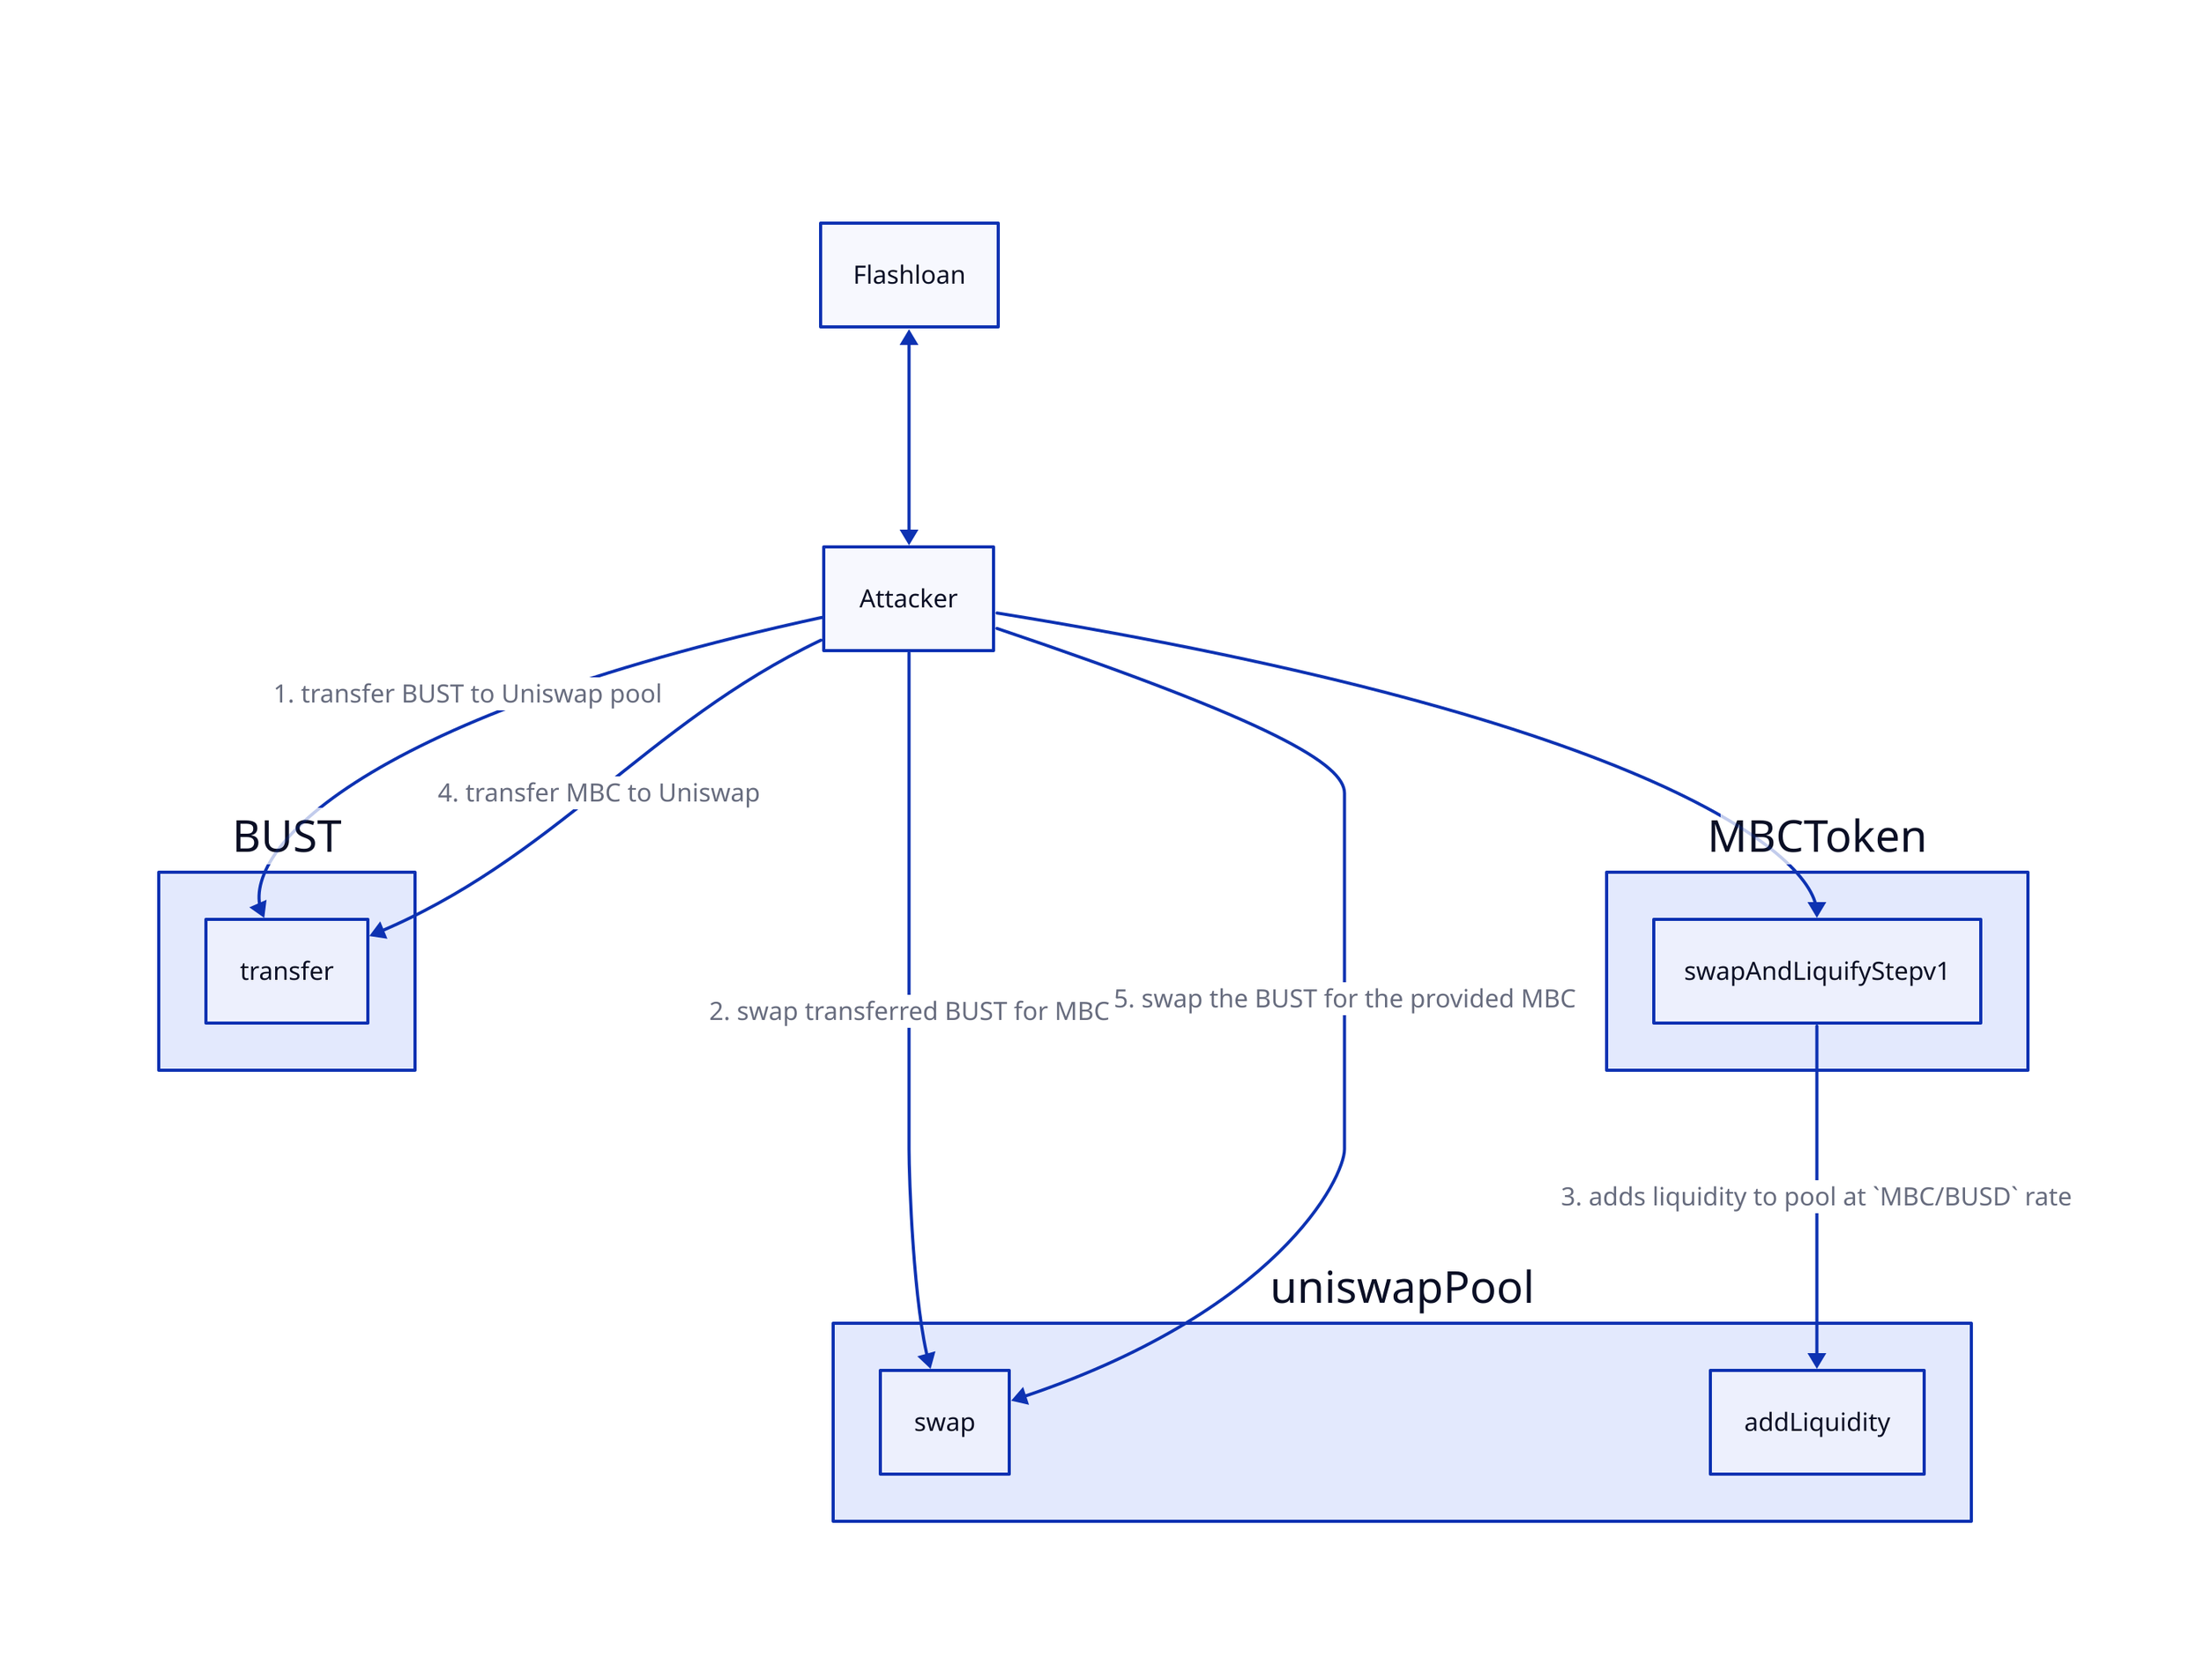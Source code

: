 Attacker -> BUST.transfer: 1. transfer BUST to Uniswap pool
Attacker -> uniswapPool.swap: 2. swap transferred BUST for MBC
Attacker -> MBCToken.swapAndLiquifyStepv1
MBCToken.swapAndLiquifyStepv1 -> uniswapPool.addLiquidity: 3. adds liquidity to pool at `MBC/BUSD` rate
Attacker -> BUST.transfer: 4. transfer MBC to Uniswap
Attacker -> uniswapPool.swap: 5. swap the BUST for the provided MBC


Flashloan <-> Attacker




explanation: |md
  # MBC Token
  - Attacker gets hold of MBC and increases its price in the pool by swapping
  - Then forces contract to deposit MBC and BUSD in the pool
  - Buys the BUSD cheaply from the pool, as the MBC price is still too high
|
